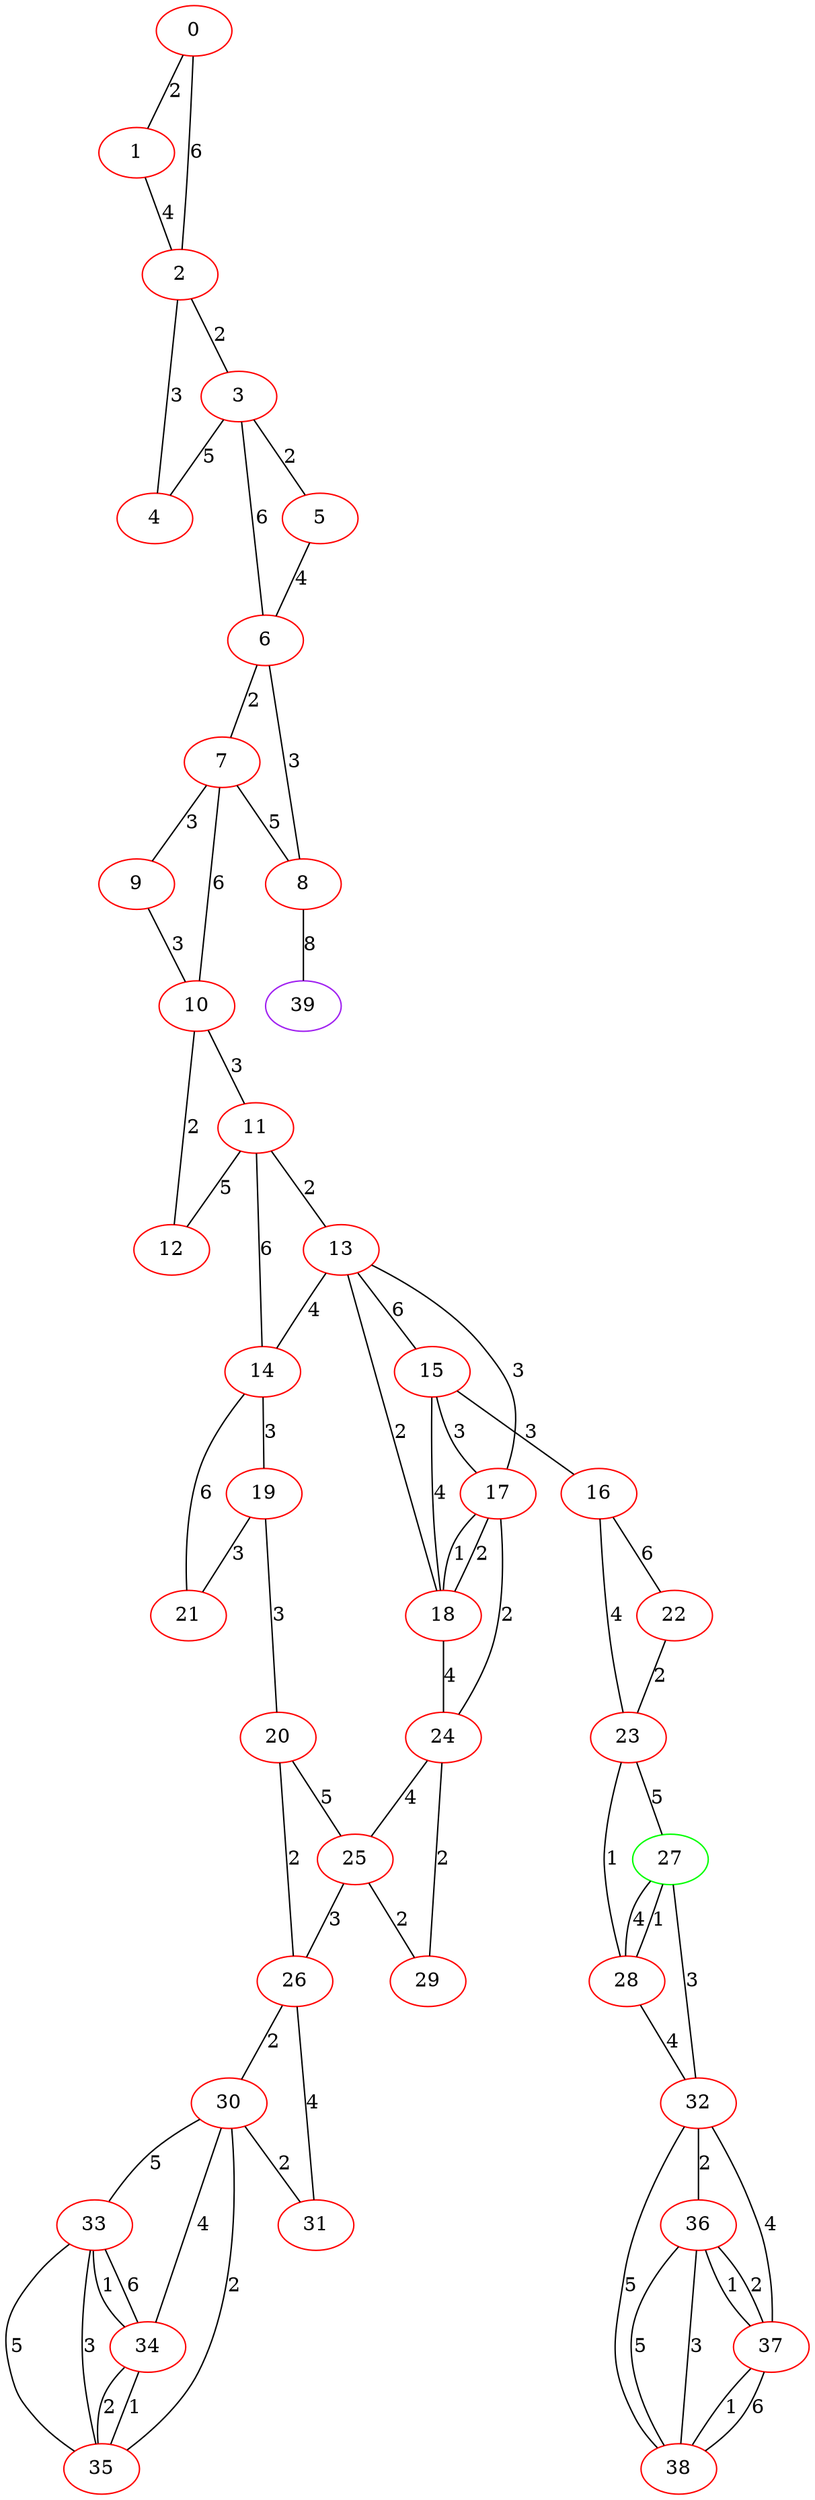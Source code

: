 graph "" {
0 [color=red, weight=1];
1 [color=red, weight=1];
2 [color=red, weight=1];
3 [color=red, weight=1];
4 [color=red, weight=1];
5 [color=red, weight=1];
6 [color=red, weight=1];
7 [color=red, weight=1];
8 [color=red, weight=1];
9 [color=red, weight=1];
10 [color=red, weight=1];
11 [color=red, weight=1];
12 [color=red, weight=1];
13 [color=red, weight=1];
14 [color=red, weight=1];
15 [color=red, weight=1];
16 [color=red, weight=1];
17 [color=red, weight=1];
18 [color=red, weight=1];
19 [color=red, weight=1];
20 [color=red, weight=1];
21 [color=red, weight=1];
22 [color=red, weight=1];
23 [color=red, weight=1];
24 [color=red, weight=1];
25 [color=red, weight=1];
26 [color=red, weight=1];
27 [color=green, weight=2];
28 [color=red, weight=1];
29 [color=red, weight=1];
30 [color=red, weight=1];
31 [color=red, weight=1];
32 [color=red, weight=1];
33 [color=red, weight=1];
34 [color=red, weight=1];
35 [color=red, weight=1];
36 [color=red, weight=1];
37 [color=red, weight=1];
38 [color=red, weight=1];
39 [color=purple, weight=4];
0 -- 1  [key=0, label=2];
0 -- 2  [key=0, label=6];
1 -- 2  [key=0, label=4];
2 -- 3  [key=0, label=2];
2 -- 4  [key=0, label=3];
3 -- 4  [key=0, label=5];
3 -- 5  [key=0, label=2];
3 -- 6  [key=0, label=6];
5 -- 6  [key=0, label=4];
6 -- 8  [key=0, label=3];
6 -- 7  [key=0, label=2];
7 -- 8  [key=0, label=5];
7 -- 9  [key=0, label=3];
7 -- 10  [key=0, label=6];
8 -- 39  [key=0, label=8];
9 -- 10  [key=0, label=3];
10 -- 11  [key=0, label=3];
10 -- 12  [key=0, label=2];
11 -- 12  [key=0, label=5];
11 -- 13  [key=0, label=2];
11 -- 14  [key=0, label=6];
13 -- 17  [key=0, label=3];
13 -- 18  [key=0, label=2];
13 -- 14  [key=0, label=4];
13 -- 15  [key=0, label=6];
14 -- 19  [key=0, label=3];
14 -- 21  [key=0, label=6];
15 -- 16  [key=0, label=3];
15 -- 17  [key=0, label=3];
15 -- 18  [key=0, label=4];
16 -- 23  [key=0, label=4];
16 -- 22  [key=0, label=6];
17 -- 24  [key=0, label=2];
17 -- 18  [key=0, label=1];
17 -- 18  [key=1, label=2];
18 -- 24  [key=0, label=4];
19 -- 20  [key=0, label=3];
19 -- 21  [key=0, label=3];
20 -- 25  [key=0, label=5];
20 -- 26  [key=0, label=2];
22 -- 23  [key=0, label=2];
23 -- 27  [key=0, label=5];
23 -- 28  [key=0, label=1];
24 -- 25  [key=0, label=4];
24 -- 29  [key=0, label=2];
25 -- 26  [key=0, label=3];
25 -- 29  [key=0, label=2];
26 -- 30  [key=0, label=2];
26 -- 31  [key=0, label=4];
27 -- 32  [key=0, label=3];
27 -- 28  [key=0, label=4];
27 -- 28  [key=1, label=1];
28 -- 32  [key=0, label=4];
30 -- 33  [key=0, label=5];
30 -- 35  [key=0, label=2];
30 -- 34  [key=0, label=4];
30 -- 31  [key=0, label=2];
32 -- 36  [key=0, label=2];
32 -- 37  [key=0, label=4];
32 -- 38  [key=0, label=5];
33 -- 34  [key=0, label=6];
33 -- 34  [key=1, label=1];
33 -- 35  [key=0, label=5];
33 -- 35  [key=1, label=3];
34 -- 35  [key=0, label=1];
34 -- 35  [key=1, label=2];
36 -- 37  [key=0, label=1];
36 -- 37  [key=1, label=2];
36 -- 38  [key=0, label=5];
36 -- 38  [key=1, label=3];
37 -- 38  [key=0, label=6];
37 -- 38  [key=1, label=1];
}
